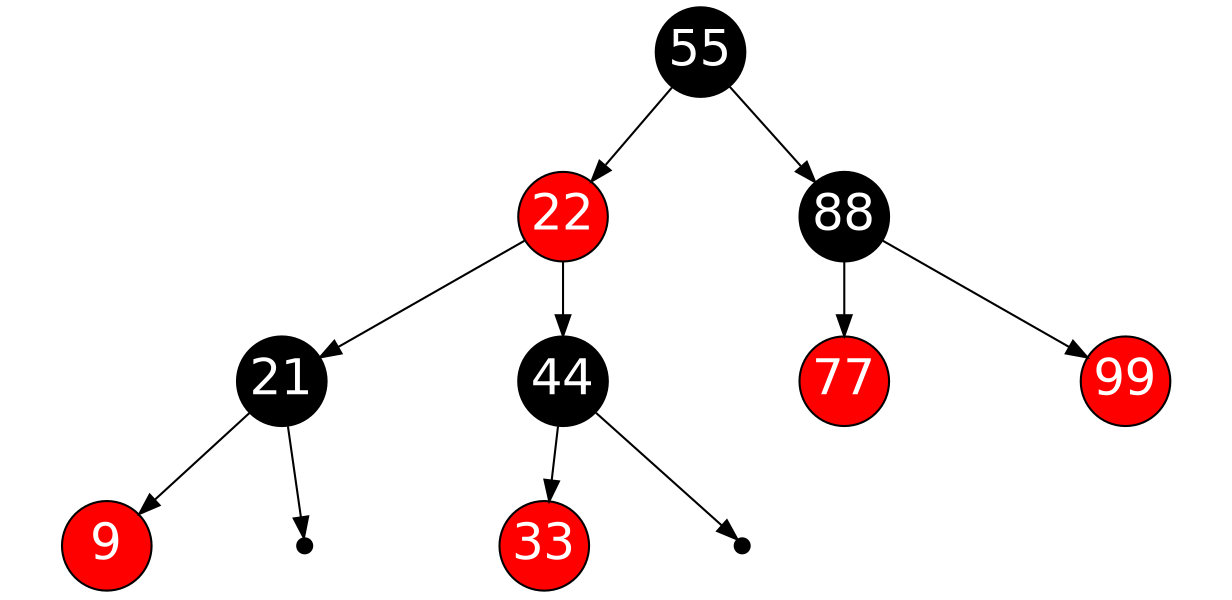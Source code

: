 // Red Black Tree Example

digraph G {
	graph [ratio=.48];
	node [style=filled, color=black, shape=circle, width=.6 
		fontname=Helvetica, fontweight=bold, fontcolor=white, 
		fontsize=24, fixedsize=true];

	ordering=out;

	22, 77, 99, 9, 33 [fillcolor=red];
	n1, n2 [shape=point, width=.1];

	55 -> 22, 88;
	22 -> 21, 44;
	21 -> 9, n1;
	44 -> 33, n2;
	88 -> 77, 99;
}
